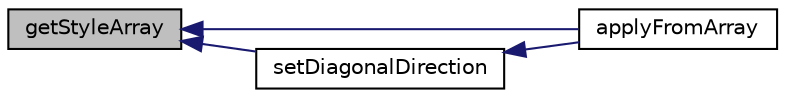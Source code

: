 digraph "getStyleArray"
{
  edge [fontname="Helvetica",fontsize="10",labelfontname="Helvetica",labelfontsize="10"];
  node [fontname="Helvetica",fontsize="10",shape=record];
  rankdir="LR";
  Node79 [label="getStyleArray",height=0.2,width=0.4,color="black", fillcolor="grey75", style="filled", fontcolor="black"];
  Node79 -> Node80 [dir="back",color="midnightblue",fontsize="10",style="solid",fontname="Helvetica"];
  Node80 [label="applyFromArray",height=0.2,width=0.4,color="black", fillcolor="white", style="filled",URL="$class_p_h_p_excel___style___borders.html#adf38c8e6ab006ca15f50964882386acf"];
  Node79 -> Node81 [dir="back",color="midnightblue",fontsize="10",style="solid",fontname="Helvetica"];
  Node81 [label="setDiagonalDirection",height=0.2,width=0.4,color="black", fillcolor="white", style="filled",URL="$class_p_h_p_excel___style___borders.html#a28806db8649be9f7ccd4e36bccbc342d"];
  Node81 -> Node80 [dir="back",color="midnightblue",fontsize="10",style="solid",fontname="Helvetica"];
}
